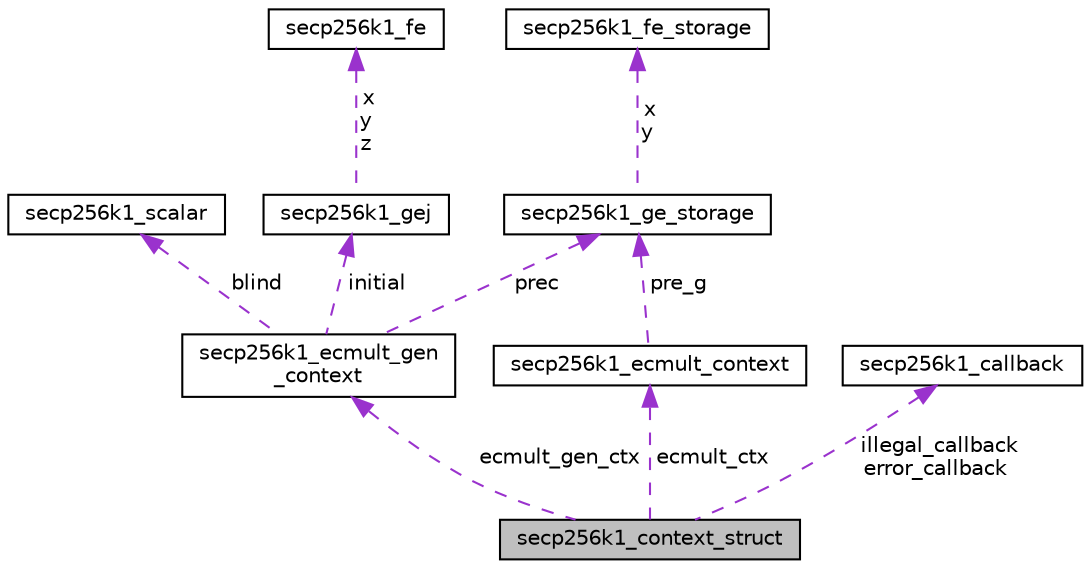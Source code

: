 digraph "secp256k1_context_struct"
{
  edge [fontname="Helvetica",fontsize="10",labelfontname="Helvetica",labelfontsize="10"];
  node [fontname="Helvetica",fontsize="10",shape=record];
  Node1 [label="secp256k1_context_struct",height=0.2,width=0.4,color="black", fillcolor="grey75", style="filled", fontcolor="black"];
  Node2 -> Node1 [dir="back",color="darkorchid3",fontsize="10",style="dashed",label=" ecmult_gen_ctx" ,fontname="Helvetica"];
  Node2 [label="secp256k1_ecmult_gen\l_context",height=0.2,width=0.4,color="black", fillcolor="white", style="filled",URL="$d2/db6/structsecp256k1__ecmult__gen__context.html"];
  Node3 -> Node2 [dir="back",color="darkorchid3",fontsize="10",style="dashed",label=" blind" ,fontname="Helvetica"];
  Node3 [label="secp256k1_scalar",height=0.2,width=0.4,color="black", fillcolor="white", style="filled",URL="$df/d44/structsecp256k1__scalar.html",tooltip="A scalar modulo the group order of the secp256k1 curve. "];
  Node4 -> Node2 [dir="back",color="darkorchid3",fontsize="10",style="dashed",label=" initial" ,fontname="Helvetica"];
  Node4 [label="secp256k1_gej",height=0.2,width=0.4,color="black", fillcolor="white", style="filled",URL="$d9/dd1/structsecp256k1__gej.html",tooltip="A group element of the secp256k1 curve, in jacobian coordinates. "];
  Node5 -> Node4 [dir="back",color="darkorchid3",fontsize="10",style="dashed",label=" x\ny\nz" ,fontname="Helvetica"];
  Node5 [label="secp256k1_fe",height=0.2,width=0.4,color="black", fillcolor="white", style="filled",URL="$d9/d11/structsecp256k1__fe.html"];
  Node6 -> Node2 [dir="back",color="darkorchid3",fontsize="10",style="dashed",label=" prec" ,fontname="Helvetica"];
  Node6 [label="secp256k1_ge_storage",height=0.2,width=0.4,color="black", fillcolor="white", style="filled",URL="$d9/d95/structsecp256k1__ge__storage.html"];
  Node7 -> Node6 [dir="back",color="darkorchid3",fontsize="10",style="dashed",label=" x\ny" ,fontname="Helvetica"];
  Node7 [label="secp256k1_fe_storage",height=0.2,width=0.4,color="black", fillcolor="white", style="filled",URL="$de/d0a/structsecp256k1__fe__storage.html"];
  Node8 -> Node1 [dir="back",color="darkorchid3",fontsize="10",style="dashed",label=" illegal_callback\nerror_callback" ,fontname="Helvetica"];
  Node8 [label="secp256k1_callback",height=0.2,width=0.4,color="black", fillcolor="white", style="filled",URL="$d7/de8/structsecp256k1__callback.html"];
  Node9 -> Node1 [dir="back",color="darkorchid3",fontsize="10",style="dashed",label=" ecmult_ctx" ,fontname="Helvetica"];
  Node9 [label="secp256k1_ecmult_context",height=0.2,width=0.4,color="black", fillcolor="white", style="filled",URL="$d8/dd7/structsecp256k1__ecmult__context.html"];
  Node6 -> Node9 [dir="back",color="darkorchid3",fontsize="10",style="dashed",label=" pre_g" ,fontname="Helvetica"];
}
